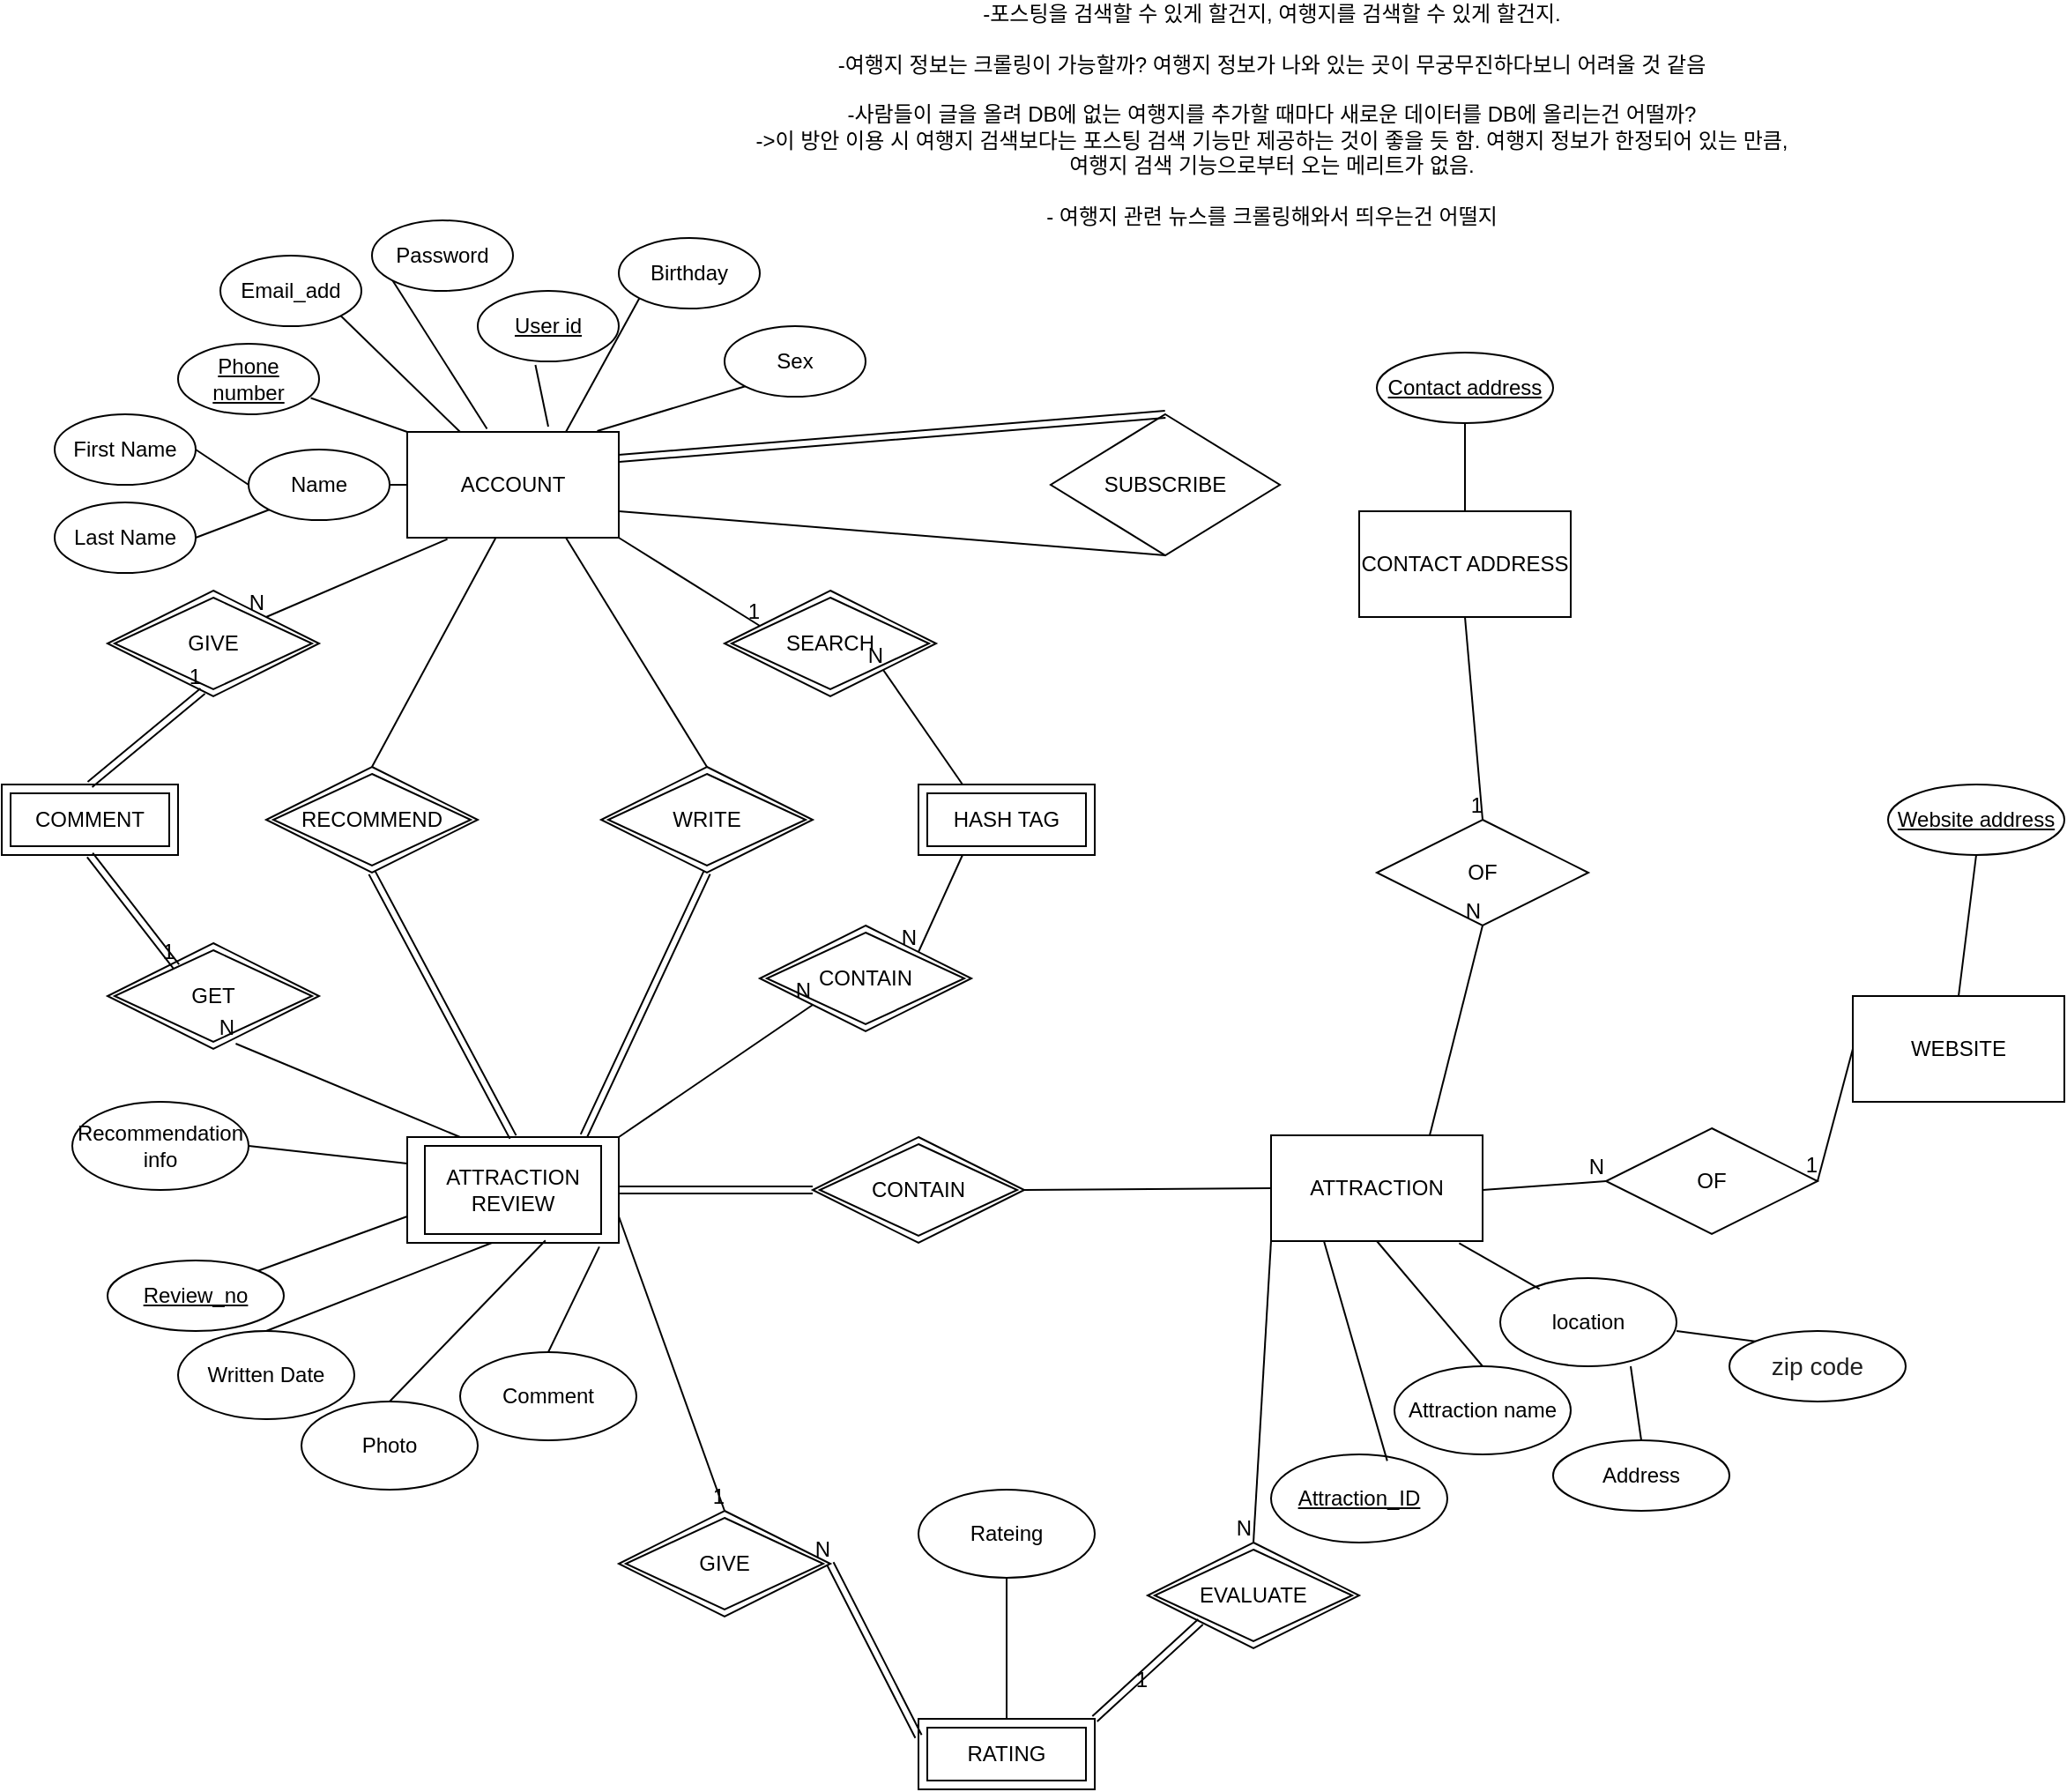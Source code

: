 <mxfile version="15.3.2" type="github"><diagram id="5IXunluN4P3cmlSebcF6" name="Page-1"><mxGraphModel dx="1551" dy="-15" grid="1" gridSize="10" guides="1" tooltips="1" connect="1" arrows="1" fold="1" page="1" pageScale="1" pageWidth="827" pageHeight="1169" math="0" shadow="0"><root><mxCell id="0"/><mxCell id="1" parent="0"/><mxCell id="3NfCRD8HoOlyXBbk9cGi-2" value="&lt;span&gt;ATTRACTION REVIEW&lt;/span&gt;" style="rounded=0;whiteSpace=wrap;html=1;" vertex="1" parent="1"><mxGeometry x="550" y="1890" width="120" height="60" as="geometry"/></mxCell><mxCell id="3NfCRD8HoOlyXBbk9cGi-3" value="&lt;u&gt;Attraction_ID&lt;/u&gt;" style="ellipse;whiteSpace=wrap;html=1;" vertex="1" parent="1"><mxGeometry x="1040" y="2070" width="100" height="50" as="geometry"/></mxCell><mxCell id="3NfCRD8HoOlyXBbk9cGi-4" value="ATTRACTION" style="rounded=0;whiteSpace=wrap;html=1;" vertex="1" parent="1"><mxGeometry x="1040" y="1889" width="120" height="60" as="geometry"/></mxCell><mxCell id="3NfCRD8HoOlyXBbk9cGi-9" value="" style="endArrow=none;html=1;entryX=1;entryY=0.5;entryDx=0;entryDy=0;exitX=0;exitY=0.5;exitDx=0;exitDy=0;" edge="1" parent="1" source="3NfCRD8HoOlyXBbk9cGi-4" target="3NfCRD8HoOlyXBbk9cGi-77"><mxGeometry width="50" height="50" relative="1" as="geometry"><mxPoint x="760" y="2010" as="sourcePoint"/><mxPoint x="910" y="1920" as="targetPoint"/></mxGeometry></mxCell><mxCell id="3NfCRD8HoOlyXBbk9cGi-10" value="" style="endArrow=none;html=1;entryX=0.25;entryY=1;entryDx=0;entryDy=0;exitX=0.659;exitY=0.074;exitDx=0;exitDy=0;exitPerimeter=0;" edge="1" parent="1" source="3NfCRD8HoOlyXBbk9cGi-3" target="3NfCRD8HoOlyXBbk9cGi-4"><mxGeometry width="50" height="50" relative="1" as="geometry"><mxPoint x="880" y="2070" as="sourcePoint"/><mxPoint x="930" y="2000" as="targetPoint"/></mxGeometry></mxCell><mxCell id="3NfCRD8HoOlyXBbk9cGi-11" value="Attraction name" style="ellipse;whiteSpace=wrap;html=1;" vertex="1" parent="1"><mxGeometry x="1110" y="2020" width="100" height="50" as="geometry"/></mxCell><mxCell id="3NfCRD8HoOlyXBbk9cGi-12" value="" style="endArrow=none;html=1;exitX=0.5;exitY=0;exitDx=0;exitDy=0;entryX=0.5;entryY=1;entryDx=0;entryDy=0;" edge="1" parent="1" source="3NfCRD8HoOlyXBbk9cGi-11" target="3NfCRD8HoOlyXBbk9cGi-4"><mxGeometry width="50" height="50" relative="1" as="geometry"><mxPoint x="880" y="2050" as="sourcePoint"/><mxPoint x="930" y="2000" as="targetPoint"/></mxGeometry></mxCell><mxCell id="3NfCRD8HoOlyXBbk9cGi-14" value="" style="shape=link;html=1;exitX=1;exitY=0.5;exitDx=0;exitDy=0;" edge="1" parent="1" source="3NfCRD8HoOlyXBbk9cGi-2"><mxGeometry width="100" relative="1" as="geometry"><mxPoint x="870" y="2020" as="sourcePoint"/><mxPoint x="780" y="1920" as="targetPoint"/></mxGeometry></mxCell><mxCell id="3NfCRD8HoOlyXBbk9cGi-21" value="&lt;span&gt;ATTRACTION REVIEW&lt;/span&gt;" style="rounded=0;whiteSpace=wrap;html=1;" vertex="1" parent="1"><mxGeometry x="560" y="1895" width="100" height="50" as="geometry"/></mxCell><mxCell id="3NfCRD8HoOlyXBbk9cGi-22" value="" style="endArrow=none;html=1;exitX=1;exitY=0;exitDx=0;exitDy=0;entryX=0;entryY=0.75;entryDx=0;entryDy=0;" edge="1" parent="1" source="3NfCRD8HoOlyXBbk9cGi-73" target="3NfCRD8HoOlyXBbk9cGi-2"><mxGeometry width="50" height="50" relative="1" as="geometry"><mxPoint x="478.2" y="1970.65" as="sourcePoint"/><mxPoint x="710" y="1850" as="targetPoint"/></mxGeometry></mxCell><mxCell id="3NfCRD8HoOlyXBbk9cGi-28" value="location" style="ellipse;whiteSpace=wrap;html=1;" vertex="1" parent="1"><mxGeometry x="1170" y="1970" width="100" height="50" as="geometry"/></mxCell><mxCell id="3NfCRD8HoOlyXBbk9cGi-29" value="" style="endArrow=none;html=1;exitX=0.223;exitY=0.123;exitDx=0;exitDy=0;entryX=0.889;entryY=1.02;entryDx=0;entryDy=0;entryPerimeter=0;exitPerimeter=0;" edge="1" parent="1" source="3NfCRD8HoOlyXBbk9cGi-28" target="3NfCRD8HoOlyXBbk9cGi-4"><mxGeometry width="50" height="50" relative="1" as="geometry"><mxPoint x="1110" y="2030" as="sourcePoint"/><mxPoint x="1090" y="1960" as="targetPoint"/></mxGeometry></mxCell><mxCell id="3NfCRD8HoOlyXBbk9cGi-30" value="Written Date" style="ellipse;whiteSpace=wrap;html=1;" vertex="1" parent="1"><mxGeometry x="420" y="2000" width="100" height="50" as="geometry"/></mxCell><mxCell id="3NfCRD8HoOlyXBbk9cGi-31" value="" style="endArrow=none;html=1;exitX=0.5;exitY=0;exitDx=0;exitDy=0;" edge="1" parent="1" source="3NfCRD8HoOlyXBbk9cGi-30"><mxGeometry width="50" height="50" relative="1" as="geometry"><mxPoint x="780" y="1940" as="sourcePoint"/><mxPoint x="598" y="1950" as="targetPoint"/></mxGeometry></mxCell><mxCell id="3NfCRD8HoOlyXBbk9cGi-32" value="Photo" style="ellipse;whiteSpace=wrap;html=1;" vertex="1" parent="1"><mxGeometry x="490" y="2040" width="100" height="50" as="geometry"/></mxCell><mxCell id="3NfCRD8HoOlyXBbk9cGi-33" value="Comment" style="ellipse;whiteSpace=wrap;html=1;" vertex="1" parent="1"><mxGeometry x="580" y="2012" width="100" height="50" as="geometry"/></mxCell><mxCell id="3NfCRD8HoOlyXBbk9cGi-35" value="" style="endArrow=none;html=1;exitX=0.5;exitY=0;exitDx=0;exitDy=0;entryX=0.684;entryY=1.072;entryDx=0;entryDy=0;entryPerimeter=0;" edge="1" parent="1" source="3NfCRD8HoOlyXBbk9cGi-32" target="3NfCRD8HoOlyXBbk9cGi-21"><mxGeometry width="50" height="50" relative="1" as="geometry"><mxPoint x="730" y="2030" as="sourcePoint"/><mxPoint x="625" y="1953" as="targetPoint"/></mxGeometry></mxCell><mxCell id="3NfCRD8HoOlyXBbk9cGi-36" value="" style="endArrow=none;html=1;exitX=0.5;exitY=0;exitDx=0;exitDy=0;entryX=0.908;entryY=1.036;entryDx=0;entryDy=0;entryPerimeter=0;" edge="1" parent="1" source="3NfCRD8HoOlyXBbk9cGi-33" target="3NfCRD8HoOlyXBbk9cGi-2"><mxGeometry width="50" height="50" relative="1" as="geometry"><mxPoint x="730" y="2030" as="sourcePoint"/><mxPoint x="780" y="1980" as="targetPoint"/></mxGeometry></mxCell><mxCell id="3NfCRD8HoOlyXBbk9cGi-37" value="ACCOUNT" style="rounded=0;whiteSpace=wrap;html=1;" vertex="1" parent="1"><mxGeometry x="550" y="1490" width="120" height="60" as="geometry"/></mxCell><mxCell id="3NfCRD8HoOlyXBbk9cGi-38" value="&lt;u&gt;Phone number&lt;/u&gt;" style="ellipse;whiteSpace=wrap;html=1;" vertex="1" parent="1"><mxGeometry x="420" y="1440" width="80" height="40" as="geometry"/></mxCell><mxCell id="3NfCRD8HoOlyXBbk9cGi-39" value="Email_add" style="ellipse;whiteSpace=wrap;html=1;" vertex="1" parent="1"><mxGeometry x="444" y="1390" width="80" height="40" as="geometry"/></mxCell><mxCell id="3NfCRD8HoOlyXBbk9cGi-40" value="&lt;u&gt;User id&lt;/u&gt;" style="ellipse;whiteSpace=wrap;html=1;" vertex="1" parent="1"><mxGeometry x="590" y="1410" width="80" height="40" as="geometry"/></mxCell><mxCell id="3NfCRD8HoOlyXBbk9cGi-41" value="Name" style="ellipse;whiteSpace=wrap;html=1;" vertex="1" parent="1"><mxGeometry x="460" y="1500" width="80" height="40" as="geometry"/></mxCell><mxCell id="3NfCRD8HoOlyXBbk9cGi-42" value="Password" style="ellipse;whiteSpace=wrap;html=1;" vertex="1" parent="1"><mxGeometry x="530" y="1370" width="80" height="40" as="geometry"/></mxCell><mxCell id="3NfCRD8HoOlyXBbk9cGi-43" value="First Name" style="ellipse;whiteSpace=wrap;html=1;" vertex="1" parent="1"><mxGeometry x="350" y="1480" width="80" height="40" as="geometry"/></mxCell><mxCell id="3NfCRD8HoOlyXBbk9cGi-44" value="Last Name" style="ellipse;whiteSpace=wrap;html=1;" vertex="1" parent="1"><mxGeometry x="350" y="1530" width="80" height="40" as="geometry"/></mxCell><mxCell id="3NfCRD8HoOlyXBbk9cGi-45" value="Birthday" style="ellipse;whiteSpace=wrap;html=1;" vertex="1" parent="1"><mxGeometry x="670" y="1380" width="80" height="40" as="geometry"/></mxCell><mxCell id="3NfCRD8HoOlyXBbk9cGi-46" value="Sex" style="ellipse;whiteSpace=wrap;html=1;" vertex="1" parent="1"><mxGeometry x="730" y="1430" width="80" height="40" as="geometry"/></mxCell><mxCell id="3NfCRD8HoOlyXBbk9cGi-47" value="" style="endArrow=none;html=1;exitX=1;exitY=0.5;exitDx=0;exitDy=0;entryX=0;entryY=0.5;entryDx=0;entryDy=0;" edge="1" parent="1" source="3NfCRD8HoOlyXBbk9cGi-41" target="3NfCRD8HoOlyXBbk9cGi-37"><mxGeometry width="50" height="50" relative="1" as="geometry"><mxPoint x="720" y="1820" as="sourcePoint"/><mxPoint x="770" y="1770" as="targetPoint"/></mxGeometry></mxCell><mxCell id="3NfCRD8HoOlyXBbk9cGi-48" value="" style="endArrow=none;html=1;exitX=1;exitY=0.5;exitDx=0;exitDy=0;entryX=0;entryY=1;entryDx=0;entryDy=0;" edge="1" parent="1" source="3NfCRD8HoOlyXBbk9cGi-44" target="3NfCRD8HoOlyXBbk9cGi-41"><mxGeometry width="50" height="50" relative="1" as="geometry"><mxPoint x="720" y="1820" as="sourcePoint"/><mxPoint x="770" y="1770" as="targetPoint"/></mxGeometry></mxCell><mxCell id="3NfCRD8HoOlyXBbk9cGi-49" value="" style="endArrow=none;html=1;exitX=1;exitY=0.5;exitDx=0;exitDy=0;entryX=0;entryY=0.5;entryDx=0;entryDy=0;" edge="1" parent="1" source="3NfCRD8HoOlyXBbk9cGi-43" target="3NfCRD8HoOlyXBbk9cGi-41"><mxGeometry width="50" height="50" relative="1" as="geometry"><mxPoint x="720" y="1820" as="sourcePoint"/><mxPoint x="770" y="1770" as="targetPoint"/></mxGeometry></mxCell><mxCell id="3NfCRD8HoOlyXBbk9cGi-50" value="" style="endArrow=none;html=1;exitX=0.941;exitY=0.769;exitDx=0;exitDy=0;exitPerimeter=0;entryX=0;entryY=0;entryDx=0;entryDy=0;" edge="1" parent="1" source="3NfCRD8HoOlyXBbk9cGi-38" target="3NfCRD8HoOlyXBbk9cGi-37"><mxGeometry width="50" height="50" relative="1" as="geometry"><mxPoint x="720" y="1700" as="sourcePoint"/><mxPoint x="770" y="1650" as="targetPoint"/></mxGeometry></mxCell><mxCell id="3NfCRD8HoOlyXBbk9cGi-51" value="" style="endArrow=none;html=1;exitX=1;exitY=1;exitDx=0;exitDy=0;entryX=0.25;entryY=0;entryDx=0;entryDy=0;" edge="1" parent="1" source="3NfCRD8HoOlyXBbk9cGi-39" target="3NfCRD8HoOlyXBbk9cGi-37"><mxGeometry width="50" height="50" relative="1" as="geometry"><mxPoint x="720" y="1700" as="sourcePoint"/><mxPoint x="770" y="1650" as="targetPoint"/></mxGeometry></mxCell><mxCell id="3NfCRD8HoOlyXBbk9cGi-52" value="" style="endArrow=none;html=1;exitX=0;exitY=1;exitDx=0;exitDy=0;entryX=0.377;entryY=-0.029;entryDx=0;entryDy=0;entryPerimeter=0;" edge="1" parent="1" source="3NfCRD8HoOlyXBbk9cGi-42" target="3NfCRD8HoOlyXBbk9cGi-37"><mxGeometry width="50" height="50" relative="1" as="geometry"><mxPoint x="720" y="1700" as="sourcePoint"/><mxPoint x="770" y="1650" as="targetPoint"/></mxGeometry></mxCell><mxCell id="3NfCRD8HoOlyXBbk9cGi-55" value="" style="endArrow=none;html=1;exitX=0.409;exitY=1.05;exitDx=0;exitDy=0;exitPerimeter=0;" edge="1" parent="1" source="3NfCRD8HoOlyXBbk9cGi-40"><mxGeometry width="50" height="50" relative="1" as="geometry"><mxPoint x="720" y="1700" as="sourcePoint"/><mxPoint x="630" y="1487" as="targetPoint"/></mxGeometry></mxCell><mxCell id="3NfCRD8HoOlyXBbk9cGi-56" value="" style="endArrow=none;html=1;exitX=0;exitY=1;exitDx=0;exitDy=0;entryX=0.75;entryY=0;entryDx=0;entryDy=0;" edge="1" parent="1" source="3NfCRD8HoOlyXBbk9cGi-45" target="3NfCRD8HoOlyXBbk9cGi-37"><mxGeometry width="50" height="50" relative="1" as="geometry"><mxPoint x="720" y="1700" as="sourcePoint"/><mxPoint x="770" y="1650" as="targetPoint"/></mxGeometry></mxCell><mxCell id="3NfCRD8HoOlyXBbk9cGi-58" value="" style="endArrow=none;html=1;exitX=0.898;exitY=-0.008;exitDx=0;exitDy=0;entryX=0;entryY=1;entryDx=0;entryDy=0;exitPerimeter=0;" edge="1" parent="1" source="3NfCRD8HoOlyXBbk9cGi-37" target="3NfCRD8HoOlyXBbk9cGi-46"><mxGeometry width="50" height="50" relative="1" as="geometry"><mxPoint x="720" y="1700" as="sourcePoint"/><mxPoint x="770" y="1650" as="targetPoint"/></mxGeometry></mxCell><mxCell id="3NfCRD8HoOlyXBbk9cGi-59" value="SUBSCRIBE" style="rhombus;whiteSpace=wrap;html=1;" vertex="1" parent="1"><mxGeometry x="915" y="1480" width="130" height="80" as="geometry"/></mxCell><mxCell id="3NfCRD8HoOlyXBbk9cGi-66" value="" style="endArrow=none;html=1;exitX=0.5;exitY=0;exitDx=0;exitDy=0;entryX=0.417;entryY=1.006;entryDx=0;entryDy=0;entryPerimeter=0;" edge="1" parent="1" source="3NfCRD8HoOlyXBbk9cGi-75" target="3NfCRD8HoOlyXBbk9cGi-37"><mxGeometry width="50" height="50" relative="1" as="geometry"><mxPoint x="505" y="1720" as="sourcePoint"/><mxPoint x="740" y="1610" as="targetPoint"/></mxGeometry></mxCell><mxCell id="3NfCRD8HoOlyXBbk9cGi-67" value="" style="shape=link;html=1;exitX=0.5;exitY=1;exitDx=0;exitDy=0;entryX=0.5;entryY=0;entryDx=0;entryDy=0;" edge="1" parent="1" source="3NfCRD8HoOlyXBbk9cGi-75" target="3NfCRD8HoOlyXBbk9cGi-2"><mxGeometry width="100" relative="1" as="geometry"><mxPoint x="505" y="1800" as="sourcePoint"/><mxPoint x="770" y="1640" as="targetPoint"/></mxGeometry></mxCell><mxCell id="3NfCRD8HoOlyXBbk9cGi-68" value="" style="shape=link;html=1;exitX=0.835;exitY=-0.012;exitDx=0;exitDy=0;exitPerimeter=0;entryX=0.5;entryY=1;entryDx=0;entryDy=0;" edge="1" parent="1" source="3NfCRD8HoOlyXBbk9cGi-2" target="3NfCRD8HoOlyXBbk9cGi-76"><mxGeometry width="100" relative="1" as="geometry"><mxPoint x="670" y="1640" as="sourcePoint"/><mxPoint x="705" y="1800" as="targetPoint"/></mxGeometry></mxCell><mxCell id="3NfCRD8HoOlyXBbk9cGi-69" value="" style="endArrow=none;html=1;exitX=0.75;exitY=1;exitDx=0;exitDy=0;entryX=0.5;entryY=0;entryDx=0;entryDy=0;" edge="1" parent="1" source="3NfCRD8HoOlyXBbk9cGi-37" target="3NfCRD8HoOlyXBbk9cGi-76"><mxGeometry width="50" height="50" relative="1" as="geometry"><mxPoint x="690" y="1660" as="sourcePoint"/><mxPoint x="705" y="1720" as="targetPoint"/></mxGeometry></mxCell><mxCell id="3NfCRD8HoOlyXBbk9cGi-70" value="" style="shape=link;html=1;exitX=1;exitY=0.25;exitDx=0;exitDy=0;entryX=0.5;entryY=0;entryDx=0;entryDy=0;" edge="1" parent="1" source="3NfCRD8HoOlyXBbk9cGi-37" target="3NfCRD8HoOlyXBbk9cGi-59"><mxGeometry width="100" relative="1" as="geometry"><mxPoint x="700" y="1550" as="sourcePoint"/><mxPoint x="800" y="1550" as="targetPoint"/></mxGeometry></mxCell><mxCell id="3NfCRD8HoOlyXBbk9cGi-71" value="" style="endArrow=none;html=1;exitX=1;exitY=0.75;exitDx=0;exitDy=0;entryX=0.5;entryY=1;entryDx=0;entryDy=0;" edge="1" parent="1" source="3NfCRD8HoOlyXBbk9cGi-37" target="3NfCRD8HoOlyXBbk9cGi-59"><mxGeometry width="50" height="50" relative="1" as="geometry"><mxPoint x="720" y="1570" as="sourcePoint"/><mxPoint x="770" y="1520" as="targetPoint"/></mxGeometry></mxCell><mxCell id="3NfCRD8HoOlyXBbk9cGi-73" value="&lt;u&gt;Review_no&lt;/u&gt;" style="ellipse;whiteSpace=wrap;html=1;align=center;" vertex="1" parent="1"><mxGeometry x="380" y="1960" width="100" height="40" as="geometry"/></mxCell><mxCell id="3NfCRD8HoOlyXBbk9cGi-75" value="RECOMMEND" style="shape=rhombus;double=1;perimeter=rhombusPerimeter;whiteSpace=wrap;html=1;align=center;" vertex="1" parent="1"><mxGeometry x="470" y="1680" width="120" height="60" as="geometry"/></mxCell><mxCell id="3NfCRD8HoOlyXBbk9cGi-76" value="WRITE" style="shape=rhombus;double=1;perimeter=rhombusPerimeter;whiteSpace=wrap;html=1;align=center;" vertex="1" parent="1"><mxGeometry x="660" y="1680" width="120" height="60" as="geometry"/></mxCell><mxCell id="3NfCRD8HoOlyXBbk9cGi-77" value="CONTAIN" style="shape=rhombus;double=1;perimeter=rhombusPerimeter;whiteSpace=wrap;html=1;align=center;" vertex="1" parent="1"><mxGeometry x="780" y="1890" width="120" height="60" as="geometry"/></mxCell><mxCell id="3NfCRD8HoOlyXBbk9cGi-78" value="RATING" style="shape=ext;margin=3;double=1;whiteSpace=wrap;html=1;align=center;" vertex="1" parent="1"><mxGeometry x="840" y="2220" width="100" height="40" as="geometry"/></mxCell><mxCell id="3NfCRD8HoOlyXBbk9cGi-85" value="" style="endArrow=none;html=1;rounded=0;exitX=1;exitY=0.75;exitDx=0;exitDy=0;entryX=0.5;entryY=0;entryDx=0;entryDy=0;" edge="1" parent="1" source="3NfCRD8HoOlyXBbk9cGi-2" target="3NfCRD8HoOlyXBbk9cGi-87"><mxGeometry relative="1" as="geometry"><mxPoint x="700" y="1680" as="sourcePoint"/><mxPoint x="840" y="1760" as="targetPoint"/></mxGeometry></mxCell><mxCell id="3NfCRD8HoOlyXBbk9cGi-86" value="1" style="resizable=0;html=1;align=right;verticalAlign=bottom;" connectable="0" vertex="1" parent="3NfCRD8HoOlyXBbk9cGi-85"><mxGeometry x="1" relative="1" as="geometry"/></mxCell><mxCell id="3NfCRD8HoOlyXBbk9cGi-87" value="GIVE" style="shape=rhombus;double=1;perimeter=rhombusPerimeter;whiteSpace=wrap;html=1;align=center;" vertex="1" parent="1"><mxGeometry x="670" y="2102" width="120" height="60" as="geometry"/></mxCell><mxCell id="3NfCRD8HoOlyXBbk9cGi-88" value="" style="shape=link;html=1;rounded=0;entryX=1;entryY=0.5;entryDx=0;entryDy=0;exitX=0;exitY=0.25;exitDx=0;exitDy=0;" edge="1" parent="1" source="3NfCRD8HoOlyXBbk9cGi-78" target="3NfCRD8HoOlyXBbk9cGi-87"><mxGeometry relative="1" as="geometry"><mxPoint x="865" y="1670" as="sourcePoint"/><mxPoint x="1025" y="1670" as="targetPoint"/></mxGeometry></mxCell><mxCell id="3NfCRD8HoOlyXBbk9cGi-89" value="N" style="resizable=0;html=1;align=right;verticalAlign=bottom;" connectable="0" vertex="1" parent="3NfCRD8HoOlyXBbk9cGi-88"><mxGeometry x="1" relative="1" as="geometry"/></mxCell><mxCell id="3NfCRD8HoOlyXBbk9cGi-90" value="EVALUATE" style="shape=rhombus;double=1;perimeter=rhombusPerimeter;whiteSpace=wrap;html=1;align=center;" vertex="1" parent="1"><mxGeometry x="970" y="2120" width="120" height="60" as="geometry"/></mxCell><mxCell id="3NfCRD8HoOlyXBbk9cGi-91" value="" style="shape=link;html=1;rounded=0;exitX=1;exitY=0;exitDx=0;exitDy=0;entryX=0;entryY=1;entryDx=0;entryDy=0;" edge="1" parent="1" source="3NfCRD8HoOlyXBbk9cGi-78" target="3NfCRD8HoOlyXBbk9cGi-90"><mxGeometry relative="1" as="geometry"><mxPoint x="700" y="1680" as="sourcePoint"/><mxPoint x="860" y="1680" as="targetPoint"/></mxGeometry></mxCell><mxCell id="3NfCRD8HoOlyXBbk9cGi-92" value="1" style="resizable=0;html=1;align=right;verticalAlign=bottom;" connectable="0" vertex="1" parent="3NfCRD8HoOlyXBbk9cGi-91"><mxGeometry x="1" relative="1" as="geometry"><mxPoint x="-30" y="42" as="offset"/></mxGeometry></mxCell><mxCell id="3NfCRD8HoOlyXBbk9cGi-93" value="" style="endArrow=none;html=1;rounded=0;entryX=0.5;entryY=0;entryDx=0;entryDy=0;exitX=0;exitY=1;exitDx=0;exitDy=0;" edge="1" parent="1" source="3NfCRD8HoOlyXBbk9cGi-4" target="3NfCRD8HoOlyXBbk9cGi-90"><mxGeometry relative="1" as="geometry"><mxPoint x="1090" y="1950" as="sourcePoint"/><mxPoint x="1170" y="1770" as="targetPoint"/></mxGeometry></mxCell><mxCell id="3NfCRD8HoOlyXBbk9cGi-94" value="N" style="resizable=0;html=1;align=right;verticalAlign=bottom;" connectable="0" vertex="1" parent="3NfCRD8HoOlyXBbk9cGi-93"><mxGeometry x="1" relative="1" as="geometry"/></mxCell><mxCell id="3NfCRD8HoOlyXBbk9cGi-96" value="Rateing" style="ellipse;whiteSpace=wrap;html=1;" vertex="1" parent="1"><mxGeometry x="840" y="2090" width="100" height="50" as="geometry"/></mxCell><mxCell id="3NfCRD8HoOlyXBbk9cGi-97" value="" style="endArrow=none;html=1;rounded=0;exitX=0.5;exitY=1;exitDx=0;exitDy=0;" edge="1" parent="1" source="3NfCRD8HoOlyXBbk9cGi-96"><mxGeometry relative="1" as="geometry"><mxPoint x="890" y="2360" as="sourcePoint"/><mxPoint x="890" y="2220" as="targetPoint"/></mxGeometry></mxCell><mxCell id="3NfCRD8HoOlyXBbk9cGi-98" value="COMMENT" style="shape=ext;margin=3;double=1;whiteSpace=wrap;html=1;align=center;" vertex="1" parent="1"><mxGeometry x="320" y="1690" width="100" height="40" as="geometry"/></mxCell><mxCell id="3NfCRD8HoOlyXBbk9cGi-100" value="GIVE" style="shape=rhombus;double=1;perimeter=rhombusPerimeter;whiteSpace=wrap;html=1;align=center;" vertex="1" parent="1"><mxGeometry x="380" y="1580" width="120" height="60" as="geometry"/></mxCell><mxCell id="3NfCRD8HoOlyXBbk9cGi-101" value="GET" style="shape=rhombus;double=1;perimeter=rhombusPerimeter;whiteSpace=wrap;html=1;align=center;" vertex="1" parent="1"><mxGeometry x="380" y="1780" width="120" height="60" as="geometry"/></mxCell><mxCell id="3NfCRD8HoOlyXBbk9cGi-102" value="" style="endArrow=none;html=1;rounded=0;entryX=1;entryY=0;entryDx=0;entryDy=0;exitX=0.19;exitY=1.013;exitDx=0;exitDy=0;exitPerimeter=0;" edge="1" parent="1" source="3NfCRD8HoOlyXBbk9cGi-37" target="3NfCRD8HoOlyXBbk9cGi-100"><mxGeometry relative="1" as="geometry"><mxPoint x="700" y="1680" as="sourcePoint"/><mxPoint x="860" y="1680" as="targetPoint"/></mxGeometry></mxCell><mxCell id="3NfCRD8HoOlyXBbk9cGi-103" value="N" style="resizable=0;html=1;align=right;verticalAlign=bottom;" connectable="0" vertex="1" parent="3NfCRD8HoOlyXBbk9cGi-102"><mxGeometry x="1" relative="1" as="geometry"/></mxCell><mxCell id="3NfCRD8HoOlyXBbk9cGi-105" value="" style="shape=link;html=1;rounded=0;exitX=0.5;exitY=0;exitDx=0;exitDy=0;entryX=0.45;entryY=0.95;entryDx=0;entryDy=0;entryPerimeter=0;" edge="1" parent="1" source="3NfCRD8HoOlyXBbk9cGi-98" target="3NfCRD8HoOlyXBbk9cGi-100"><mxGeometry relative="1" as="geometry"><mxPoint x="630" y="1680" as="sourcePoint"/><mxPoint x="790" y="1680" as="targetPoint"/></mxGeometry></mxCell><mxCell id="3NfCRD8HoOlyXBbk9cGi-106" value="1" style="resizable=0;html=1;align=right;verticalAlign=bottom;" connectable="0" vertex="1" parent="3NfCRD8HoOlyXBbk9cGi-105"><mxGeometry x="1" relative="1" as="geometry"/></mxCell><mxCell id="3NfCRD8HoOlyXBbk9cGi-107" value="" style="shape=link;html=1;rounded=0;exitX=0.5;exitY=1;exitDx=0;exitDy=0;entryX=0.325;entryY=0.221;entryDx=0;entryDy=0;entryPerimeter=0;" edge="1" parent="1" source="3NfCRD8HoOlyXBbk9cGi-98" target="3NfCRD8HoOlyXBbk9cGi-101"><mxGeometry relative="1" as="geometry"><mxPoint x="380" y="1700" as="sourcePoint"/><mxPoint x="444" y="1647" as="targetPoint"/></mxGeometry></mxCell><mxCell id="3NfCRD8HoOlyXBbk9cGi-108" value="1" style="resizable=0;html=1;align=right;verticalAlign=bottom;" connectable="0" vertex="1" parent="3NfCRD8HoOlyXBbk9cGi-107"><mxGeometry x="1" relative="1" as="geometry"/></mxCell><mxCell id="3NfCRD8HoOlyXBbk9cGi-109" value="" style="endArrow=none;html=1;rounded=0;exitX=0.25;exitY=0;exitDx=0;exitDy=0;entryX=0.606;entryY=0.95;entryDx=0;entryDy=0;entryPerimeter=0;" edge="1" parent="1" source="3NfCRD8HoOlyXBbk9cGi-2" target="3NfCRD8HoOlyXBbk9cGi-101"><mxGeometry relative="1" as="geometry"><mxPoint x="700" y="1800" as="sourcePoint"/><mxPoint x="510" y="1830" as="targetPoint"/></mxGeometry></mxCell><mxCell id="3NfCRD8HoOlyXBbk9cGi-110" value="N" style="resizable=0;html=1;align=right;verticalAlign=bottom;" connectable="0" vertex="1" parent="3NfCRD8HoOlyXBbk9cGi-109"><mxGeometry x="1" relative="1" as="geometry"/></mxCell><mxCell id="3NfCRD8HoOlyXBbk9cGi-111" value="Recommendation info" style="ellipse;whiteSpace=wrap;html=1;" vertex="1" parent="1"><mxGeometry x="360" y="1870" width="100" height="50" as="geometry"/></mxCell><mxCell id="3NfCRD8HoOlyXBbk9cGi-112" value="" style="endArrow=none;html=1;rounded=0;exitX=1;exitY=0.5;exitDx=0;exitDy=0;entryX=0;entryY=0.25;entryDx=0;entryDy=0;" edge="1" parent="1" source="3NfCRD8HoOlyXBbk9cGi-111" target="3NfCRD8HoOlyXBbk9cGi-2"><mxGeometry relative="1" as="geometry"><mxPoint x="700" y="1670" as="sourcePoint"/><mxPoint x="860" y="1670" as="targetPoint"/></mxGeometry></mxCell><mxCell id="3NfCRD8HoOlyXBbk9cGi-115" value="Address" style="ellipse;whiteSpace=wrap;html=1;align=center;" vertex="1" parent="1"><mxGeometry x="1200" y="2062" width="100" height="40" as="geometry"/></mxCell><mxCell id="3NfCRD8HoOlyXBbk9cGi-119" value="&lt;span style=&quot;color: rgb(32 , 32 , 32) ; font-family: , &amp;#34;blinkmacsystemfont&amp;#34; , &amp;#34;malgun gothic&amp;#34; , &amp;#34;맑은 고딕&amp;#34; , &amp;#34;helvetica&amp;#34; , &amp;#34;apple sd gothic neo&amp;#34; , &amp;#34;helvetica&amp;#34; , &amp;#34;나눔바른고딕 옛한글&amp;#34; , &amp;#34;nanumbarungothic yethangul&amp;#34; , sans-serif ; font-size: 14px ; text-align: left ; background-color: rgb(255 , 255 , 255)&quot;&gt;zip code&lt;/span&gt;" style="ellipse;whiteSpace=wrap;html=1;align=center;" vertex="1" parent="1"><mxGeometry x="1300" y="2000" width="100" height="40" as="geometry"/></mxCell><mxCell id="3NfCRD8HoOlyXBbk9cGi-121" value="" style="endArrow=none;html=1;rounded=0;entryX=0.5;entryY=0;entryDx=0;entryDy=0;" edge="1" parent="1" target="3NfCRD8HoOlyXBbk9cGi-115"><mxGeometry relative="1" as="geometry"><mxPoint x="1244" y="2020" as="sourcePoint"/><mxPoint x="1240" y="1920" as="targetPoint"/></mxGeometry></mxCell><mxCell id="3NfCRD8HoOlyXBbk9cGi-122" value="" style="endArrow=none;html=1;rounded=0;exitX=1;exitY=0.6;exitDx=0;exitDy=0;exitPerimeter=0;entryX=0;entryY=0;entryDx=0;entryDy=0;" edge="1" parent="1" source="3NfCRD8HoOlyXBbk9cGi-28" target="3NfCRD8HoOlyXBbk9cGi-119"><mxGeometry relative="1" as="geometry"><mxPoint x="1080" y="1920" as="sourcePoint"/><mxPoint x="1240" y="1920" as="targetPoint"/></mxGeometry></mxCell><mxCell id="3NfCRD8HoOlyXBbk9cGi-123" value="WEBSITE" style="rounded=0;whiteSpace=wrap;html=1;" vertex="1" parent="1"><mxGeometry x="1370" y="1810" width="120" height="60" as="geometry"/></mxCell><mxCell id="3NfCRD8HoOlyXBbk9cGi-124" value="OF" style="shape=rhombus;perimeter=rhombusPerimeter;whiteSpace=wrap;html=1;align=center;" vertex="1" parent="1"><mxGeometry x="1230" y="1885" width="120" height="60" as="geometry"/></mxCell><mxCell id="3NfCRD8HoOlyXBbk9cGi-125" value="CONTACT ADDRESS" style="rounded=0;whiteSpace=wrap;html=1;" vertex="1" parent="1"><mxGeometry x="1090" y="1535" width="120" height="60" as="geometry"/></mxCell><mxCell id="3NfCRD8HoOlyXBbk9cGi-126" value="OF" style="shape=rhombus;perimeter=rhombusPerimeter;whiteSpace=wrap;html=1;align=center;" vertex="1" parent="1"><mxGeometry x="1100" y="1710" width="120" height="60" as="geometry"/></mxCell><mxCell id="3NfCRD8HoOlyXBbk9cGi-128" value="Contact address" style="ellipse;whiteSpace=wrap;html=1;align=center;fontStyle=4;" vertex="1" parent="1"><mxGeometry x="1100" y="1445" width="100" height="40" as="geometry"/></mxCell><mxCell id="3NfCRD8HoOlyXBbk9cGi-129" value="Website address" style="ellipse;whiteSpace=wrap;html=1;align=center;fontStyle=4;" vertex="1" parent="1"><mxGeometry x="1390" y="1690" width="100" height="40" as="geometry"/></mxCell><mxCell id="3NfCRD8HoOlyXBbk9cGi-132" value="HASH TAG" style="shape=ext;margin=3;double=1;whiteSpace=wrap;html=1;align=center;" vertex="1" parent="1"><mxGeometry x="840" y="1690" width="100" height="40" as="geometry"/></mxCell><mxCell id="3NfCRD8HoOlyXBbk9cGi-135" value="" style="endArrow=none;html=1;rounded=0;exitX=1;exitY=1;exitDx=0;exitDy=0;" edge="1" parent="1" source="3NfCRD8HoOlyXBbk9cGi-37"><mxGeometry relative="1" as="geometry"><mxPoint x="730" y="1770" as="sourcePoint"/><mxPoint x="750" y="1600" as="targetPoint"/></mxGeometry></mxCell><mxCell id="3NfCRD8HoOlyXBbk9cGi-136" value="1" style="resizable=0;html=1;align=right;verticalAlign=bottom;" connectable="0" vertex="1" parent="3NfCRD8HoOlyXBbk9cGi-135"><mxGeometry x="1" relative="1" as="geometry"/></mxCell><mxCell id="3NfCRD8HoOlyXBbk9cGi-137" value="SEARCH" style="shape=rhombus;double=1;perimeter=rhombusPerimeter;whiteSpace=wrap;html=1;align=center;" vertex="1" parent="1"><mxGeometry x="730" y="1580" width="120" height="60" as="geometry"/></mxCell><mxCell id="3NfCRD8HoOlyXBbk9cGi-141" value="CONTAIN" style="shape=rhombus;double=1;perimeter=rhombusPerimeter;whiteSpace=wrap;html=1;align=center;" vertex="1" parent="1"><mxGeometry x="750" y="1770" width="120" height="60" as="geometry"/></mxCell><mxCell id="3NfCRD8HoOlyXBbk9cGi-142" value="" style="endArrow=none;html=1;rounded=0;entryX=1;entryY=1;entryDx=0;entryDy=0;exitX=0.25;exitY=0;exitDx=0;exitDy=0;" edge="1" parent="1" source="3NfCRD8HoOlyXBbk9cGi-132" target="3NfCRD8HoOlyXBbk9cGi-137"><mxGeometry relative="1" as="geometry"><mxPoint x="730" y="1770" as="sourcePoint"/><mxPoint x="890" y="1770" as="targetPoint"/></mxGeometry></mxCell><mxCell id="3NfCRD8HoOlyXBbk9cGi-143" value="N" style="resizable=0;html=1;align=right;verticalAlign=bottom;" connectable="0" vertex="1" parent="3NfCRD8HoOlyXBbk9cGi-142"><mxGeometry x="1" relative="1" as="geometry"/></mxCell><mxCell id="3NfCRD8HoOlyXBbk9cGi-146" value="" style="endArrow=none;html=1;rounded=0;exitX=1;exitY=0;exitDx=0;exitDy=0;entryX=0;entryY=1;entryDx=0;entryDy=0;" edge="1" parent="1" source="3NfCRD8HoOlyXBbk9cGi-2" target="3NfCRD8HoOlyXBbk9cGi-141"><mxGeometry relative="1" as="geometry"><mxPoint x="730" y="1610" as="sourcePoint"/><mxPoint x="890" y="1610" as="targetPoint"/></mxGeometry></mxCell><mxCell id="3NfCRD8HoOlyXBbk9cGi-147" value="N" style="resizable=0;html=1;align=right;verticalAlign=bottom;" connectable="0" vertex="1" parent="3NfCRD8HoOlyXBbk9cGi-146"><mxGeometry x="1" relative="1" as="geometry"/></mxCell><mxCell id="3NfCRD8HoOlyXBbk9cGi-148" value="" style="endArrow=none;html=1;rounded=0;entryX=1;entryY=0;entryDx=0;entryDy=0;exitX=0.25;exitY=1;exitDx=0;exitDy=0;" edge="1" parent="1" source="3NfCRD8HoOlyXBbk9cGi-132" target="3NfCRD8HoOlyXBbk9cGi-141"><mxGeometry relative="1" as="geometry"><mxPoint x="730" y="1610" as="sourcePoint"/><mxPoint x="890" y="1610" as="targetPoint"/></mxGeometry></mxCell><mxCell id="3NfCRD8HoOlyXBbk9cGi-149" value="N" style="resizable=0;html=1;align=right;verticalAlign=bottom;" connectable="0" vertex="1" parent="3NfCRD8HoOlyXBbk9cGi-148"><mxGeometry x="1" relative="1" as="geometry"/></mxCell><mxCell id="3NfCRD8HoOlyXBbk9cGi-152" value="" style="endArrow=none;html=1;rounded=0;exitX=0.75;exitY=0;exitDx=0;exitDy=0;entryX=0.5;entryY=1;entryDx=0;entryDy=0;" edge="1" parent="1" source="3NfCRD8HoOlyXBbk9cGi-4" target="3NfCRD8HoOlyXBbk9cGi-126"><mxGeometry relative="1" as="geometry"><mxPoint x="850" y="1770" as="sourcePoint"/><mxPoint x="1010" y="1770" as="targetPoint"/></mxGeometry></mxCell><mxCell id="3NfCRD8HoOlyXBbk9cGi-153" value="N" style="resizable=0;html=1;align=right;verticalAlign=bottom;" connectable="0" vertex="1" parent="3NfCRD8HoOlyXBbk9cGi-152"><mxGeometry x="1" relative="1" as="geometry"/></mxCell><mxCell id="3NfCRD8HoOlyXBbk9cGi-154" value="" style="endArrow=none;html=1;rounded=0;entryX=0.5;entryY=0;entryDx=0;entryDy=0;exitX=0.5;exitY=1;exitDx=0;exitDy=0;" edge="1" parent="1" source="3NfCRD8HoOlyXBbk9cGi-125" target="3NfCRD8HoOlyXBbk9cGi-126"><mxGeometry relative="1" as="geometry"><mxPoint x="720" y="1700" as="sourcePoint"/><mxPoint x="880" y="1700" as="targetPoint"/></mxGeometry></mxCell><mxCell id="3NfCRD8HoOlyXBbk9cGi-155" value="1" style="resizable=0;html=1;align=right;verticalAlign=bottom;" connectable="0" vertex="1" parent="3NfCRD8HoOlyXBbk9cGi-154"><mxGeometry x="1" relative="1" as="geometry"/></mxCell><mxCell id="3NfCRD8HoOlyXBbk9cGi-156" value="" style="endArrow=none;html=1;rounded=0;entryX=0.5;entryY=0;entryDx=0;entryDy=0;exitX=0.5;exitY=1;exitDx=0;exitDy=0;" edge="1" parent="1" source="3NfCRD8HoOlyXBbk9cGi-128" target="3NfCRD8HoOlyXBbk9cGi-125"><mxGeometry relative="1" as="geometry"><mxPoint x="530" y="1595" as="sourcePoint"/><mxPoint x="690" y="1595" as="targetPoint"/></mxGeometry></mxCell><mxCell id="3NfCRD8HoOlyXBbk9cGi-157" value="" style="endArrow=none;html=1;rounded=0;exitX=1;exitY=0.517;exitDx=0;exitDy=0;exitPerimeter=0;entryX=0;entryY=0.5;entryDx=0;entryDy=0;" edge="1" parent="1" source="3NfCRD8HoOlyXBbk9cGi-4" target="3NfCRD8HoOlyXBbk9cGi-124"><mxGeometry relative="1" as="geometry"><mxPoint x="850" y="1770" as="sourcePoint"/><mxPoint x="1010" y="1770" as="targetPoint"/></mxGeometry></mxCell><mxCell id="3NfCRD8HoOlyXBbk9cGi-158" value="N" style="resizable=0;html=1;align=right;verticalAlign=bottom;" connectable="0" vertex="1" parent="3NfCRD8HoOlyXBbk9cGi-157"><mxGeometry x="1" relative="1" as="geometry"/></mxCell><mxCell id="3NfCRD8HoOlyXBbk9cGi-159" value="" style="endArrow=none;html=1;rounded=0;entryX=1;entryY=0.5;entryDx=0;entryDy=0;exitX=0;exitY=0.5;exitDx=0;exitDy=0;" edge="1" parent="1" source="3NfCRD8HoOlyXBbk9cGi-123" target="3NfCRD8HoOlyXBbk9cGi-124"><mxGeometry relative="1" as="geometry"><mxPoint x="1420" y="1750" as="sourcePoint"/><mxPoint x="1330" y="1805" as="targetPoint"/></mxGeometry></mxCell><mxCell id="3NfCRD8HoOlyXBbk9cGi-160" value="1" style="resizable=0;html=1;align=right;verticalAlign=bottom;" connectable="0" vertex="1" parent="3NfCRD8HoOlyXBbk9cGi-159"><mxGeometry x="1" relative="1" as="geometry"/></mxCell><mxCell id="3NfCRD8HoOlyXBbk9cGi-161" value="" style="endArrow=none;html=1;rounded=0;entryX=0.5;entryY=0;entryDx=0;entryDy=0;exitX=0.5;exitY=1;exitDx=0;exitDy=0;" edge="1" parent="1" source="3NfCRD8HoOlyXBbk9cGi-129" target="3NfCRD8HoOlyXBbk9cGi-123"><mxGeometry relative="1" as="geometry"><mxPoint x="1550" y="1990" as="sourcePoint"/><mxPoint x="1510" y="1790" as="targetPoint"/></mxGeometry></mxCell><mxCell id="3NfCRD8HoOlyXBbk9cGi-162" value="-포스팅을 검색할 수 있게 할건지, 여행지를 검색할 수 있게 할건지.&lt;br&gt;&lt;br&gt;-여행지 정보는 크롤링이 가능할까? 여행지 정보가 나와 있는 곳이 무궁무진하다보니 어려울 것 같음&lt;br&gt;&lt;br&gt;-사람들이 글을 올려 DB에 없는 여행지를 추가할 때마다 새로운 데이터를 DB에 올리는건 어떨까?&lt;br&gt;-&amp;gt;이 방안 이용 시 여행지 검색보다는 포스팅 검색 기능만 제공하는 것이 좋을 듯 함. 여행지 정보가 한정되어 있는 만큼,&lt;br&gt;여행지 검색 기능으로부터 오는 메리트가 없음.&lt;br&gt;&lt;br&gt;- 여행지 관련 뉴스를 크롤링해와서 띄우는건 어떨지" style="text;html=1;align=center;verticalAlign=middle;resizable=0;points=[];autosize=1;strokeColor=none;fillColor=none;" vertex="1" parent="1"><mxGeometry x="715" y="1245" width="650" height="130" as="geometry"/></mxCell></root></mxGraphModel></diagram></mxfile>